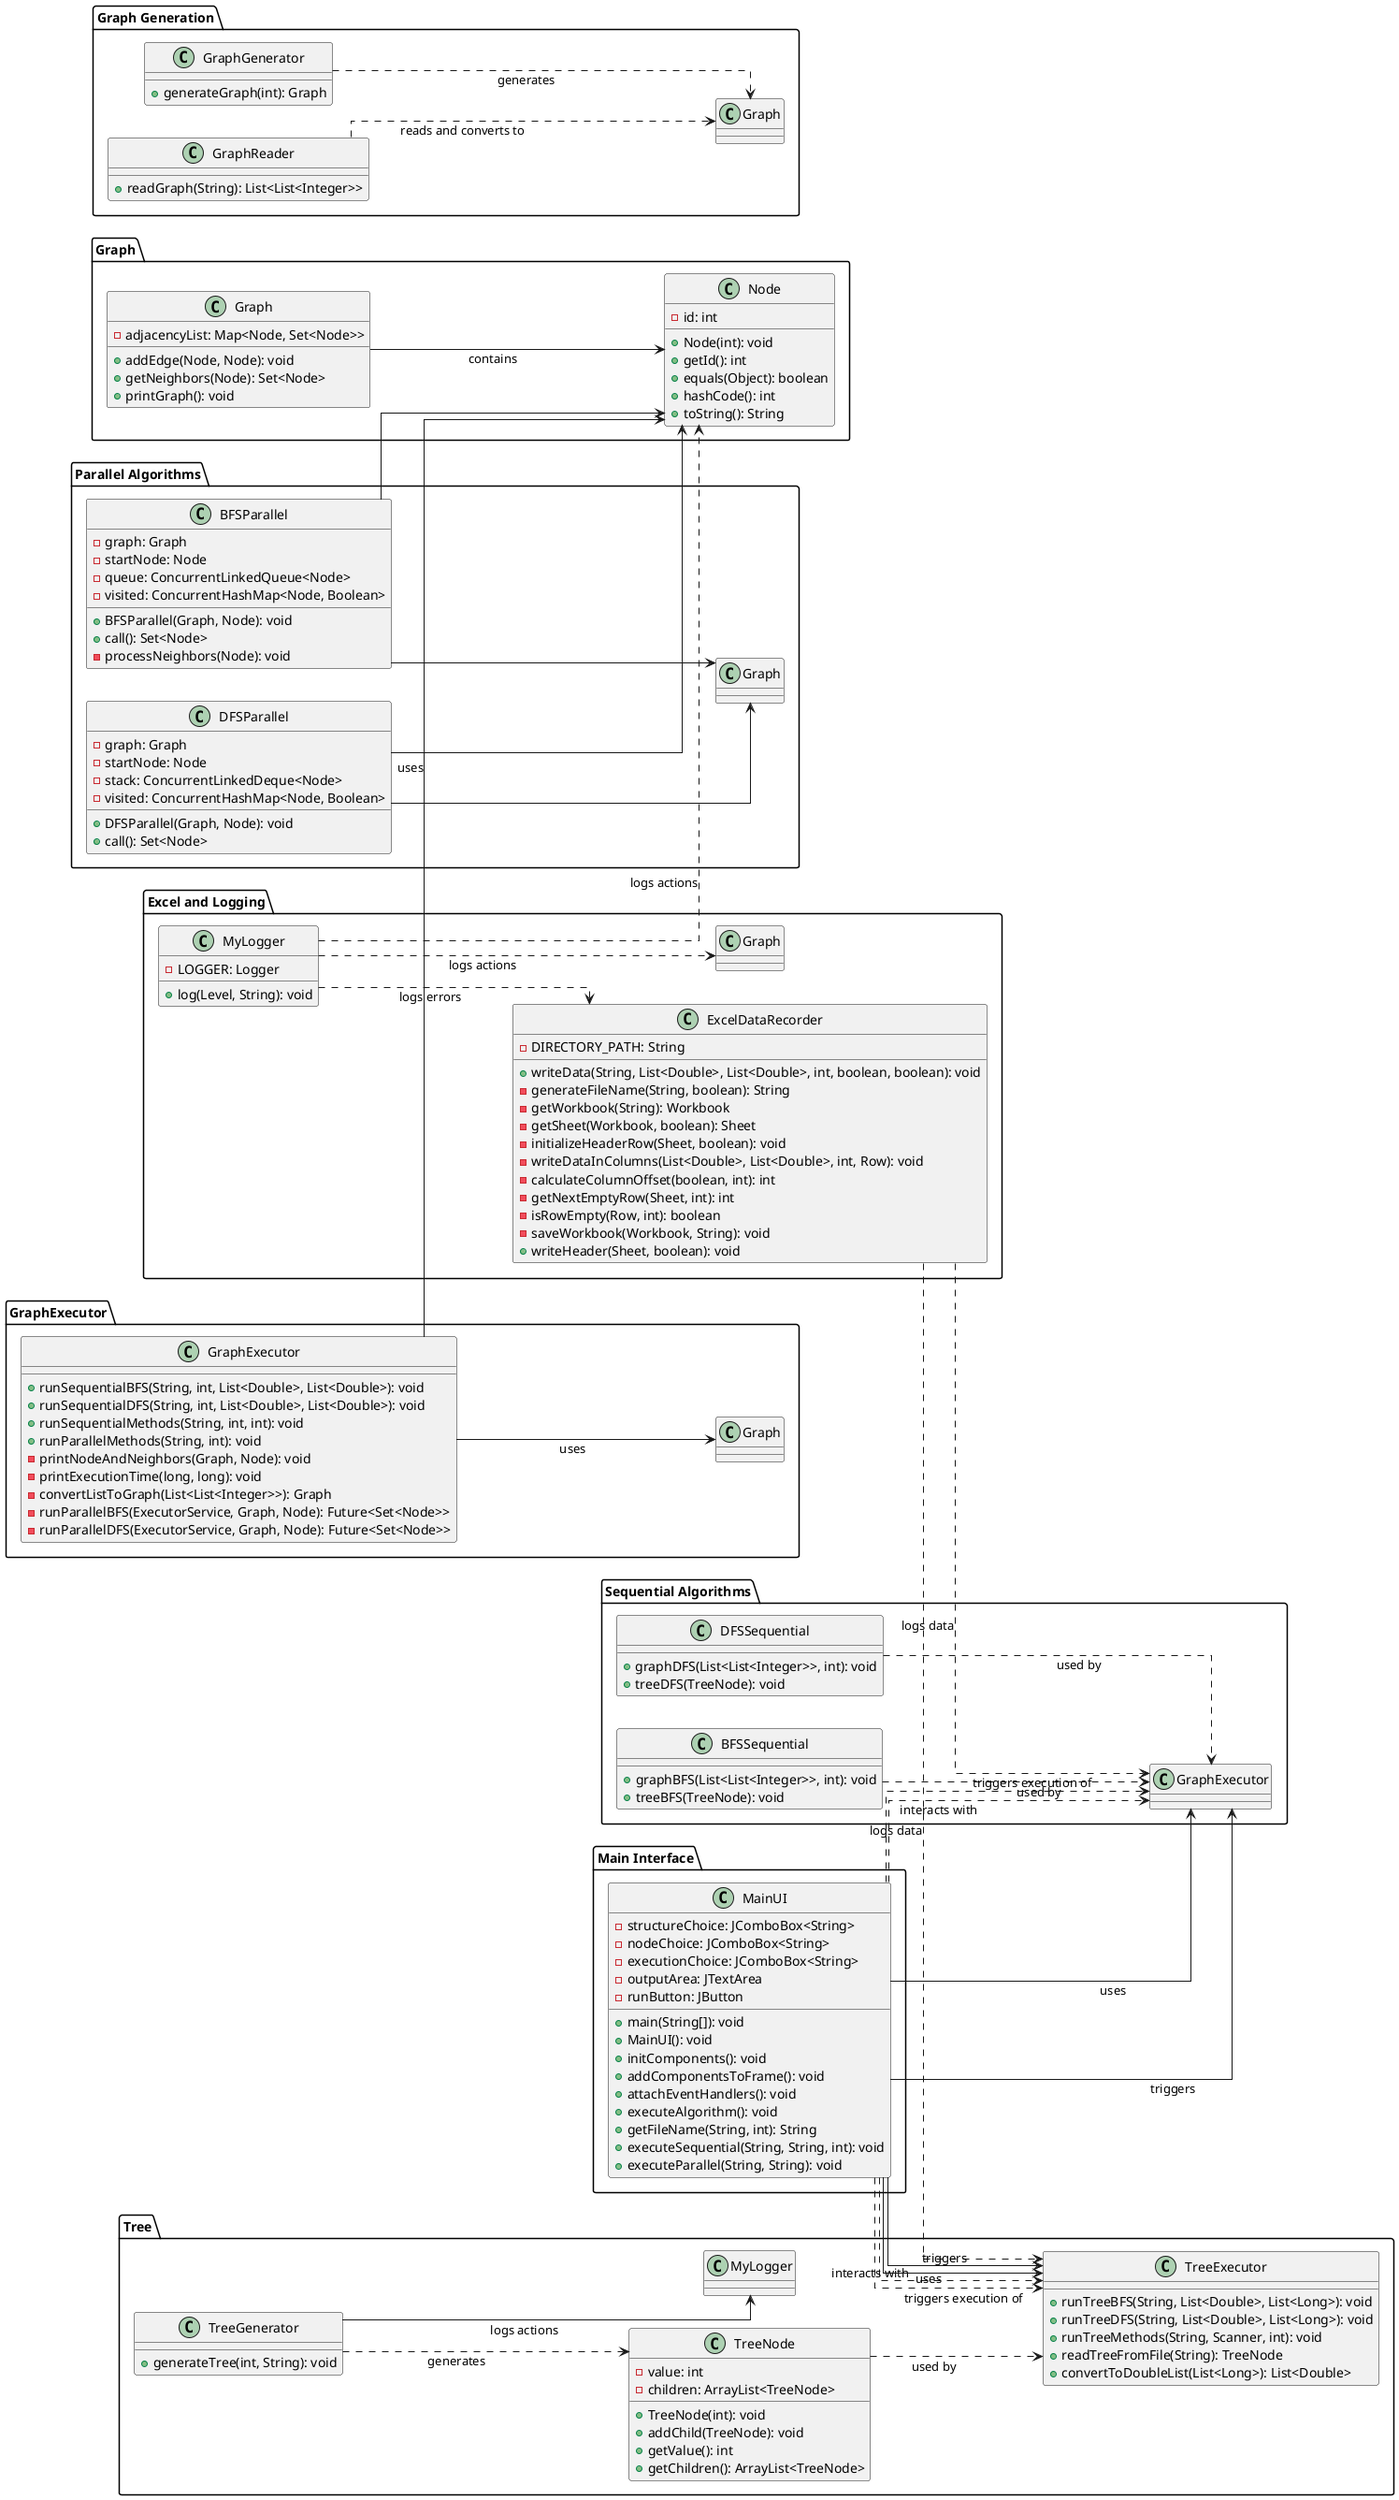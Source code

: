 @startuml
skinparam linetype ortho
left to right direction

' Group related classes together for better readability
package "Graph" {
    class Graph {
        -adjacencyList: Map<Node, Set<Node>>
        +addEdge(Node, Node): void
        +getNeighbors(Node): Set<Node>
        +printGraph(): void
    }

    class Node {
        -id: int
        +Node(int): void
        +getId(): int
        +equals(Object): boolean
        +hashCode(): int
        +toString(): String
    }

    Graph --> Node : contains
}

package "Graph Generation" {
    class GraphGenerator {
        +generateGraph(int): Graph
    }

    class GraphReader {
        +readGraph(String): List<List<Integer>>
    }

    GraphGenerator ..> Graph : generates
    GraphReader ..> Graph : reads and converts to
}

package "Parallel Algorithms" {
    class BFSParallel {
        -graph: Graph
        -startNode: Node
        -queue: ConcurrentLinkedQueue<Node>
        -visited: ConcurrentHashMap<Node, Boolean>
        +BFSParallel(Graph, Node): void
        +call(): Set<Node>
        -processNeighbors(Node): void
    }

    class DFSParallel {
        -graph: Graph
        -startNode: Node
        -stack: ConcurrentLinkedDeque<Node>
        -visited: ConcurrentHashMap<Node, Boolean>
        +DFSParallel(Graph, Node): void
        +call(): Set<Node>
    }

    BFSParallel --> Graph
    BFSParallel --> Node
    DFSParallel --> Graph
    DFSParallel --> Node
}

package "Sequential Algorithms" {
    class BFSSequential {
        +graphBFS(List<List<Integer>>, int): void
        +treeBFS(TreeNode): void
    }

    class DFSSequential {
        +graphDFS(List<List<Integer>>, int): void
        +treeDFS(TreeNode): void
    }

    BFSSequential ..> GraphExecutor : used by
    DFSSequential ..> GraphExecutor : used by
}

package "Tree" {
    class TreeNode {
        -value: int
        -children: ArrayList<TreeNode>
        +TreeNode(int): void
        +addChild(TreeNode): void
        +getValue(): int
        +getChildren(): ArrayList<TreeNode>
    }

    class TreeGenerator {
        +generateTree(int, String): void
    }

    class TreeExecutor {
        +runTreeBFS(String, List<Double>, List<Long>): void
        +runTreeDFS(String, List<Double>, List<Long>): void
        +runTreeMethods(String, Scanner, int): void
        +readTreeFromFile(String): TreeNode
        +convertToDoubleList(List<Long>): List<Double>
    }

    TreeNode ..> TreeExecutor : used by
    TreeGenerator ..> TreeNode : generates
    TreeGenerator --> MyLogger : logs actions
}

package "Excel and Logging" {
    class ExcelDataRecorder {
        -DIRECTORY_PATH: String
        +writeData(String, List<Double>, List<Double>, int, boolean, boolean): void
        -generateFileName(String, boolean): String
        -getWorkbook(String): Workbook
        -getSheet(Workbook, boolean): Sheet
        -initializeHeaderRow(Sheet, boolean): void
        -writeDataInColumns(List<Double>, List<Double>, int, Row): void
        -calculateColumnOffset(boolean, int): int
        -getNextEmptyRow(Sheet, int): int
        -isRowEmpty(Row, int): boolean
        -saveWorkbook(Workbook, String): void
        +writeHeader(Sheet, boolean): void
    }

    class MyLogger {
        -LOGGER: Logger
        +log(Level, String): void
    }

    ExcelDataRecorder ..> GraphExecutor : logs data
    ExcelDataRecorder ..> TreeExecutor : logs data
    MyLogger ..> Graph : logs actions
    MyLogger ..> Node : logs actions
    MyLogger ..> ExcelDataRecorder : logs errors
}

package "Main Interface" {
    class MainUI {
        -structureChoice: JComboBox<String>
        -nodeChoice: JComboBox<String>
        -executionChoice: JComboBox<String>
        -outputArea: JTextArea
        -runButton: JButton
        +main(String[]): void
        +MainUI(): void
        +initComponents(): void
        +addComponentsToFrame(): void
        +attachEventHandlers(): void
        +executeAlgorithm(): void
        +getFileName(String, int): String
        +executeSequential(String, String, int): void
        +executeParallel(String, String): void
    }

    MainUI ..> GraphExecutor : triggers execution of
    MainUI ..> TreeExecutor : triggers execution of
    MainUI ..> GraphExecutor : interacts with
    MainUI ..> TreeExecutor : interacts with
    MainUI --> GraphExecutor : uses
    MainUI --> TreeExecutor : uses
    MainUI --> GraphExecutor : triggers
    MainUI --> TreeExecutor : triggers
}

' Relationships between GraphExecutor and the algorithms
package "GraphExecutor" {
    class GraphExecutor {
        +runSequentialBFS(String, int, List<Double>, List<Double>): void
        +runSequentialDFS(String, int, List<Double>, List<Double>): void
        +runSequentialMethods(String, int, int): void
        +runParallelMethods(String, int): void
        -printNodeAndNeighbors(Graph, Node): void
        -printExecutionTime(long, long): void
        -convertListToGraph(List<List<Integer>>): Graph
        -runParallelBFS(ExecutorService, Graph, Node): Future<Set<Node>>
        -runParallelDFS(ExecutorService, Graph, Node): Future<Set<Node>>
    }

    GraphExecutor --> Graph : uses
    GraphExecutor --> Node : uses
}
@enduml
